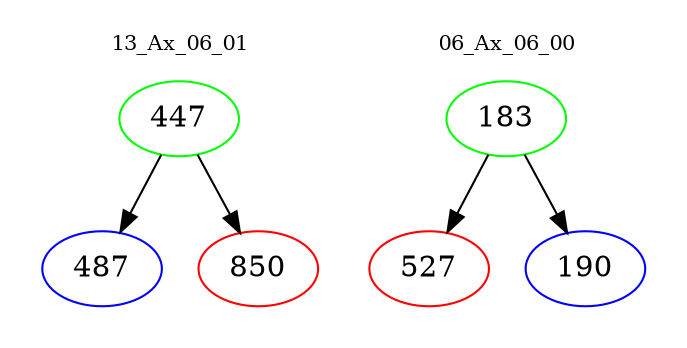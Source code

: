 digraph{
subgraph cluster_0 {
color = white
label = "13_Ax_06_01";
fontsize=10;
T0_447 [label="447", color="green"]
T0_447 -> T0_487 [color="black"]
T0_487 [label="487", color="blue"]
T0_447 -> T0_850 [color="black"]
T0_850 [label="850", color="red"]
}
subgraph cluster_1 {
color = white
label = "06_Ax_06_00";
fontsize=10;
T1_183 [label="183", color="green"]
T1_183 -> T1_527 [color="black"]
T1_527 [label="527", color="red"]
T1_183 -> T1_190 [color="black"]
T1_190 [label="190", color="blue"]
}
}
